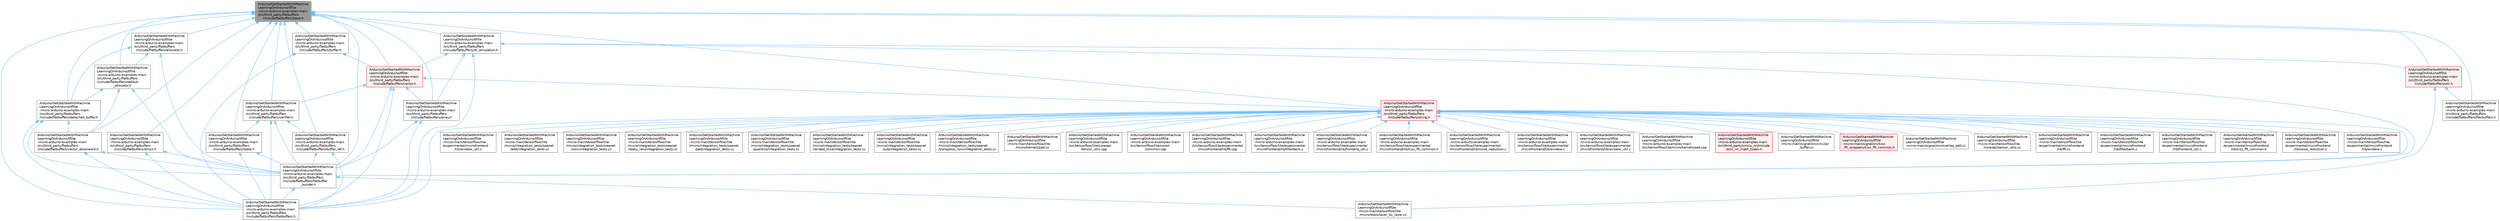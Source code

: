 digraph "Arduino/GetStartedWithMachineLearningOnArduino/tflite-micro-arduino-examples-main/src/third_party/flatbuffers/include/flatbuffers/base.h"
{
 // LATEX_PDF_SIZE
  bgcolor="transparent";
  edge [fontname=Helvetica,fontsize=10,labelfontname=Helvetica,labelfontsize=10];
  node [fontname=Helvetica,fontsize=10,shape=box,height=0.2,width=0.4];
  Node1 [id="Node000001",label="Arduino/GetStartedWithMachine\lLearningOnArduino/tflite\l-micro-arduino-examples-main\l/src/third_party/flatbuffers\l/include/flatbuffers/base.h",height=0.2,width=0.4,color="gray40", fillcolor="grey60", style="filled", fontcolor="black",tooltip=" "];
  Node1 -> Node2 [id="edge1_Node000001_Node000002",dir="back",color="steelblue1",style="solid",tooltip=" "];
  Node2 [id="Node000002",label="Arduino/GetStartedWithMachine\lLearningOnArduino/tflite\l-micro-arduino-examples-main\l/src/third_party/flatbuffers\l/include/flatbuffers/allocator.h",height=0.2,width=0.4,color="grey40", fillcolor="white", style="filled",URL="$allocator_8h.html",tooltip=" "];
  Node2 -> Node3 [id="edge2_Node000002_Node000003",dir="back",color="steelblue1",style="solid",tooltip=" "];
  Node3 [id="Node000003",label="Arduino/GetStartedWithMachine\lLearningOnArduino/tflite\l-micro-arduino-examples-main\l/src/third_party/flatbuffers\l/include/flatbuffers/default\l_allocator.h",height=0.2,width=0.4,color="grey40", fillcolor="white", style="filled",URL="$default__allocator_8h.html",tooltip=" "];
  Node3 -> Node4 [id="edge3_Node000003_Node000004",dir="back",color="steelblue1",style="solid",tooltip=" "];
  Node4 [id="Node000004",label="Arduino/GetStartedWithMachine\lLearningOnArduino/tflite\l-micro-arduino-examples-main\l/src/third_party/flatbuffers\l/include/flatbuffers/detached_buffer.h",height=0.2,width=0.4,color="grey40", fillcolor="white", style="filled",URL="$detached__buffer_8h.html",tooltip=" "];
  Node4 -> Node5 [id="edge4_Node000004_Node000005",dir="back",color="steelblue1",style="solid",tooltip=" "];
  Node5 [id="Node000005",label="Arduino/GetStartedWithMachine\lLearningOnArduino/tflite\l-micro-arduino-examples-main\l/src/third_party/flatbuffers\l/include/flatbuffers/flatbuffer\l_builder.h",height=0.2,width=0.4,color="grey40", fillcolor="white", style="filled",URL="$flatbuffer__builder_8h.html",tooltip=" "];
  Node5 -> Node6 [id="edge5_Node000005_Node000006",dir="back",color="steelblue1",style="solid",tooltip=" "];
  Node6 [id="Node000006",label="Arduino/GetStartedWithMachine\lLearningOnArduino/tflite\l-micro-arduino-examples-main\l/src/third_party/flatbuffers\l/include/flatbuffers/flatbuffers.h",height=0.2,width=0.4,color="grey40", fillcolor="white", style="filled",URL="$_arduino_2_get_started_with_machine_learning_on_arduino_2tflite-micro-arduino-examples-main_2srcd270c8050fc43b4ed99ee8a8df15de22.html",tooltip=" "];
  Node5 -> Node7 [id="edge6_Node000005_Node000007",dir="back",color="steelblue1",style="solid",tooltip=" "];
  Node7 [id="Node000007",label="Arduino/GetStartedWithMachine\lLearningOnArduino/tflite\l-micro-main/tensorflow/lite\l/micro/tools/layer_by_layer.cc",height=0.2,width=0.4,color="grey40", fillcolor="white", style="filled",URL="$layer__by__layer_8cc.html",tooltip=" "];
  Node4 -> Node6 [id="edge7_Node000004_Node000006",dir="back",color="steelblue1",style="solid",tooltip=" "];
  Node4 -> Node8 [id="edge8_Node000004_Node000008",dir="back",color="steelblue1",style="solid",tooltip=" "];
  Node8 [id="Node000008",label="Arduino/GetStartedWithMachine\lLearningOnArduino/tflite\l-micro-arduino-examples-main\l/src/third_party/flatbuffers\l/include/flatbuffers/vector_downward.h",height=0.2,width=0.4,color="grey40", fillcolor="white", style="filled",URL="$vector__downward_8h.html",tooltip=" "];
  Node8 -> Node5 [id="edge9_Node000008_Node000005",dir="back",color="steelblue1",style="solid",tooltip=" "];
  Node8 -> Node6 [id="edge10_Node000008_Node000006",dir="back",color="steelblue1",style="solid",tooltip=" "];
  Node3 -> Node5 [id="edge11_Node000003_Node000005",dir="back",color="steelblue1",style="solid",tooltip=" "];
  Node3 -> Node8 [id="edge12_Node000003_Node000008",dir="back",color="steelblue1",style="solid",tooltip=" "];
  Node2 -> Node4 [id="edge13_Node000002_Node000004",dir="back",color="steelblue1",style="solid",tooltip=" "];
  Node2 -> Node5 [id="edge14_Node000002_Node000005",dir="back",color="steelblue1",style="solid",tooltip=" "];
  Node1 -> Node9 [id="edge15_Node000001_Node000009",dir="back",color="steelblue1",style="solid",tooltip=" "];
  Node9 [id="Node000009",label="Arduino/GetStartedWithMachine\lLearningOnArduino/tflite\l-micro-arduino-examples-main\l/src/third_party/flatbuffers\l/include/flatbuffers/array.h",height=0.2,width=0.4,color="grey40", fillcolor="white", style="filled",URL="$tflite-micro-arduino-examples-main_2src_2third__party_2flatbuffers_2include_2flatbuffers_2array_8h.html",tooltip=" "];
  Node9 -> Node5 [id="edge16_Node000009_Node000005",dir="back",color="steelblue1",style="solid",tooltip=" "];
  Node9 -> Node6 [id="edge17_Node000009_Node000006",dir="back",color="steelblue1",style="solid",tooltip=" "];
  Node1 -> Node10 [id="edge18_Node000001_Node000010",dir="back",color="steelblue1",style="solid",tooltip=" "];
  Node10 [id="Node000010",label="Arduino/GetStartedWithMachine\lLearningOnArduino/tflite\l-micro-arduino-examples-main\l/src/third_party/flatbuffers\l/include/flatbuffers/buffer.h",height=0.2,width=0.4,color="grey40", fillcolor="white", style="filled",URL="$buffer_8h.html",tooltip=" "];
  Node10 -> Node6 [id="edge19_Node000010_Node000006",dir="back",color="steelblue1",style="solid",tooltip=" "];
  Node10 -> Node11 [id="edge20_Node000010_Node000011",dir="back",color="steelblue1",style="solid",tooltip=" "];
  Node11 [id="Node000011",label="Arduino/GetStartedWithMachine\lLearningOnArduino/tflite\l-micro-arduino-examples-main\l/src/third_party/flatbuffers\l/include/flatbuffers/vector.h",height=0.2,width=0.4,color="red", fillcolor="#FFF0F0", style="filled",URL="$vector_8h.html",tooltip=" "];
  Node11 -> Node9 [id="edge21_Node000011_Node000009",dir="back",color="steelblue1",style="solid",tooltip=" "];
  Node11 -> Node5 [id="edge22_Node000011_Node000005",dir="back",color="steelblue1",style="solid",tooltip=" "];
  Node11 -> Node6 [id="edge23_Node000011_Node000006",dir="back",color="steelblue1",style="solid",tooltip=" "];
  Node11 -> Node12 [id="edge24_Node000011_Node000012",dir="back",color="steelblue1",style="solid",tooltip=" "];
  Node12 [id="Node000012",label="Arduino/GetStartedWithMachine\lLearningOnArduino/tflite\l-micro-arduino-examples-main\l/src/third_party/flatbuffers\l/include/flatbuffers/string.h",height=0.2,width=0.4,color="red", fillcolor="#FFF0F0", style="filled",URL="$string_8h.html",tooltip=" "];
  Node12 -> Node13 [id="edge25_Node000012_Node000013",dir="back",color="steelblue1",style="solid",tooltip=" "];
  Node13 [id="Node000013",label="Arduino/GetStartedWithMachine\lLearningOnArduino/tflite\l-micro-arduino-examples-main\l/src/tensorflow/lite/core/api\l/tensor_utils.cpp",height=0.2,width=0.4,color="grey40", fillcolor="white", style="filled",URL="$_arduino_2_get_started_with_machine_learning_on_arduino_2tflite-micro-arduino-examples-main_2src20b4ee89c36b5617cd02fcae486a30b4.html",tooltip=" "];
  Node12 -> Node14 [id="edge26_Node000012_Node000014",dir="back",color="steelblue1",style="solid",tooltip=" "];
  Node14 [id="Node000014",label="Arduino/GetStartedWithMachine\lLearningOnArduino/tflite\l-micro-arduino-examples-main\l/src/tensorflow/lite/core/c\l/common.cpp",height=0.2,width=0.4,color="grey40", fillcolor="white", style="filled",URL="$_arduino_2_get_started_with_machine_learning_on_arduino_2tflite-micro-arduino-examples-main_2src9f4d0a6cf655853dd88e1df27e645f69.html",tooltip=" "];
  Node12 -> Node15 [id="edge27_Node000012_Node000015",dir="back",color="steelblue1",style="solid",tooltip=" "];
  Node15 [id="Node000015",label="Arduino/GetStartedWithMachine\lLearningOnArduino/tflite\l-micro-arduino-examples-main\l/src/tensorflow/lite/experimental\l/microfrontend/lib/fft.cpp",height=0.2,width=0.4,color="grey40", fillcolor="white", style="filled",URL="$fft_8cpp.html",tooltip=" "];
  Node12 -> Node16 [id="edge28_Node000012_Node000016",dir="back",color="steelblue1",style="solid",tooltip=" "];
  Node16 [id="Node000016",label="Arduino/GetStartedWithMachine\lLearningOnArduino/tflite\l-micro-arduino-examples-main\l/src/tensorflow/lite/experimental\l/microfrontend/lib/filterbank.c",height=0.2,width=0.4,color="grey40", fillcolor="white", style="filled",URL="$tflite-micro-arduino-examples-main_2src_2tensorflow_2lite_2experimental_2microfrontend_2lib_2filterbank_8c.html",tooltip=" "];
  Node12 -> Node17 [id="edge29_Node000012_Node000017",dir="back",color="steelblue1",style="solid",tooltip=" "];
  Node17 [id="Node000017",label="Arduino/GetStartedWithMachine\lLearningOnArduino/tflite\l-micro-arduino-examples-main\l/src/tensorflow/lite/experimental\l/microfrontend/lib/frontend_util.c",height=0.2,width=0.4,color="grey40", fillcolor="white", style="filled",URL="$tflite-micro-arduino-examples-main_2src_2tensorflow_2lite_2experimental_2microfrontend_2lib_2frontend__util_8c.html",tooltip=" "];
  Node12 -> Node18 [id="edge30_Node000012_Node000018",dir="back",color="steelblue1",style="solid",tooltip=" "];
  Node18 [id="Node000018",label="Arduino/GetStartedWithMachine\lLearningOnArduino/tflite\l-micro-arduino-examples-main\l/src/tensorflow/lite/experimental\l/microfrontend/lib/kiss_fft_common.h",height=0.2,width=0.4,color="grey40", fillcolor="white", style="filled",URL="$tflite-micro-arduino-examples-main_2src_2tensorflow_2lite_2experimental_2microfrontend_2lib_2kiss__fft__common_8h.html",tooltip=" "];
  Node12 -> Node19 [id="edge31_Node000012_Node000019",dir="back",color="steelblue1",style="solid",tooltip=" "];
  Node19 [id="Node000019",label="Arduino/GetStartedWithMachine\lLearningOnArduino/tflite\l-micro-arduino-examples-main\l/src/tensorflow/lite/experimental\l/microfrontend/lib/noise_reduction.c",height=0.2,width=0.4,color="grey40", fillcolor="white", style="filled",URL="$tflite-micro-arduino-examples-main_2src_2tensorflow_2lite_2experimental_2microfrontend_2lib_2noise__reduction_8c.html",tooltip=" "];
  Node12 -> Node20 [id="edge32_Node000012_Node000020",dir="back",color="steelblue1",style="solid",tooltip=" "];
  Node20 [id="Node000020",label="Arduino/GetStartedWithMachine\lLearningOnArduino/tflite\l-micro-arduino-examples-main\l/src/tensorflow/lite/experimental\l/microfrontend/lib/window.c",height=0.2,width=0.4,color="grey40", fillcolor="white", style="filled",URL="$tflite-micro-arduino-examples-main_2src_2tensorflow_2lite_2experimental_2microfrontend_2lib_2window_8c.html",tooltip=" "];
  Node12 -> Node21 [id="edge33_Node000012_Node000021",dir="back",color="steelblue1",style="solid",tooltip=" "];
  Node21 [id="Node000021",label="Arduino/GetStartedWithMachine\lLearningOnArduino/tflite\l-micro-arduino-examples-main\l/src/tensorflow/lite/experimental\l/microfrontend/lib/window_util.c",height=0.2,width=0.4,color="grey40", fillcolor="white", style="filled",URL="$tflite-micro-arduino-examples-main_2src_2tensorflow_2lite_2experimental_2microfrontend_2lib_2window__util_8c.html",tooltip=" "];
  Node12 -> Node22 [id="edge34_Node000012_Node000022",dir="back",color="steelblue1",style="solid",tooltip=" "];
  Node22 [id="Node000022",label="Arduino/GetStartedWithMachine\lLearningOnArduino/tflite\l-micro-arduino-examples-main\l/src/tensorflow/lite/micro/kernels/pad.cpp",height=0.2,width=0.4,color="grey40", fillcolor="white", style="filled",URL="$_arduino_2_get_started_with_machine_learning_on_arduino_2tflite-micro-arduino-examples-main_2srce67da92963bce2b2b92319303d4a473e.html",tooltip=" "];
  Node12 -> Node23 [id="edge35_Node000012_Node000023",dir="back",color="steelblue1",style="solid",tooltip=" "];
  Node23 [id="Node000023",label="Arduino/GetStartedWithMachine\lLearningOnArduino/tflite\l-micro-arduino-examples-main\l/src/third_party/cmsis_nn/Include\l/arm_nn_math_types.h",height=0.2,width=0.4,color="red", fillcolor="#FFF0F0", style="filled",URL="$_arduino_2_get_started_with_machine_learning_on_arduino_2tflite-micro-arduino-examples-main_2src94b17e0c9eb159f6604b7500918c7321.html",tooltip=" "];
  Node12 -> Node5 [id="edge36_Node000012_Node000005",dir="back",color="steelblue1",style="solid",tooltip=" "];
  Node12 -> Node6 [id="edge37_Node000012_Node000006",dir="back",color="steelblue1",style="solid",tooltip=" "];
  Node12 -> Node89 [id="edge38_Node000012_Node000089",dir="back",color="steelblue1",style="solid",tooltip=" "];
  Node89 [id="Node000089",label="Arduino/GetStartedWithMachine\lLearningOnArduino/tflite\l-micro-main/signal/src/circular\l_buffer.cc",height=0.2,width=0.4,color="grey40", fillcolor="white", style="filled",URL="$signal_2src_2circular__buffer_8cc.html",tooltip=" "];
  Node12 -> Node90 [id="edge39_Node000012_Node000090",dir="back",color="steelblue1",style="solid",tooltip=" "];
  Node90 [id="Node000090",label="Arduino/GetStartedWithMachine\lLearningOnArduino/tflite\l-micro-main/signal/src/kiss\l_fft_wrappers/kiss_fft_common.h",height=0.2,width=0.4,color="red", fillcolor="#FFF0F0", style="filled",URL="$tflite-micro-main_2signal_2src_2kiss__fft__wrappers_2kiss__fft__common_8h.html",tooltip=" "];
  Node12 -> Node103 [id="edge40_Node000012_Node000103",dir="back",color="steelblue1",style="solid",tooltip=" "];
  Node103 [id="Node000103",label="Arduino/GetStartedWithMachine\lLearningOnArduino/tflite\l-micro-main/signal/src/overlap_add.cc",height=0.2,width=0.4,color="grey40", fillcolor="white", style="filled",URL="$src_2overlap__add_8cc.html",tooltip=" "];
  Node12 -> Node104 [id="edge41_Node000012_Node000104",dir="back",color="steelblue1",style="solid",tooltip=" "];
  Node104 [id="Node000104",label="Arduino/GetStartedWithMachine\lLearningOnArduino/tflite\l-micro-main/tensorflow/lite\l/core/api/tensor_utils.cc",height=0.2,width=0.4,color="grey40", fillcolor="white", style="filled",URL="$core_2api_2tensor__utils_8cc.html",tooltip=" "];
  Node12 -> Node105 [id="edge42_Node000012_Node000105",dir="back",color="steelblue1",style="solid",tooltip=" "];
  Node105 [id="Node000105",label="Arduino/GetStartedWithMachine\lLearningOnArduino/tflite\l-micro-main/tensorflow/lite\l/experimental/microfrontend\l/lib/fft.cc",height=0.2,width=0.4,color="grey40", fillcolor="white", style="filled",URL="$fft_8cc.html",tooltip=" "];
  Node12 -> Node106 [id="edge43_Node000012_Node000106",dir="back",color="steelblue1",style="solid",tooltip=" "];
  Node106 [id="Node000106",label="Arduino/GetStartedWithMachine\lLearningOnArduino/tflite\l-micro-main/tensorflow/lite\l/experimental/microfrontend\l/lib/filterbank.c",height=0.2,width=0.4,color="grey40", fillcolor="white", style="filled",URL="$tflite-micro-main_2tensorflow_2lite_2experimental_2microfrontend_2lib_2filterbank_8c.html",tooltip=" "];
  Node12 -> Node107 [id="edge44_Node000012_Node000107",dir="back",color="steelblue1",style="solid",tooltip=" "];
  Node107 [id="Node000107",label="Arduino/GetStartedWithMachine\lLearningOnArduino/tflite\l-micro-main/tensorflow/lite\l/experimental/microfrontend\l/lib/frontend_util.c",height=0.2,width=0.4,color="grey40", fillcolor="white", style="filled",URL="$tflite-micro-main_2tensorflow_2lite_2experimental_2microfrontend_2lib_2frontend__util_8c.html",tooltip=" "];
  Node12 -> Node108 [id="edge45_Node000012_Node000108",dir="back",color="steelblue1",style="solid",tooltip=" "];
  Node108 [id="Node000108",label="Arduino/GetStartedWithMachine\lLearningOnArduino/tflite\l-micro-main/tensorflow/lite\l/experimental/microfrontend\l/lib/kiss_fft_common.h",height=0.2,width=0.4,color="grey40", fillcolor="white", style="filled",URL="$tflite-micro-main_2tensorflow_2lite_2experimental_2microfrontend_2lib_2kiss__fft__common_8h.html",tooltip=" "];
  Node12 -> Node109 [id="edge46_Node000012_Node000109",dir="back",color="steelblue1",style="solid",tooltip=" "];
  Node109 [id="Node000109",label="Arduino/GetStartedWithMachine\lLearningOnArduino/tflite\l-micro-main/tensorflow/lite\l/experimental/microfrontend\l/lib/noise_reduction.c",height=0.2,width=0.4,color="grey40", fillcolor="white", style="filled",URL="$tflite-micro-main_2tensorflow_2lite_2experimental_2microfrontend_2lib_2noise__reduction_8c.html",tooltip=" "];
  Node12 -> Node110 [id="edge47_Node000012_Node000110",dir="back",color="steelblue1",style="solid",tooltip=" "];
  Node110 [id="Node000110",label="Arduino/GetStartedWithMachine\lLearningOnArduino/tflite\l-micro-main/tensorflow/lite\l/experimental/microfrontend\l/lib/window.c",height=0.2,width=0.4,color="grey40", fillcolor="white", style="filled",URL="$tflite-micro-main_2tensorflow_2lite_2experimental_2microfrontend_2lib_2window_8c.html",tooltip=" "];
  Node12 -> Node111 [id="edge48_Node000012_Node000111",dir="back",color="steelblue1",style="solid",tooltip=" "];
  Node111 [id="Node000111",label="Arduino/GetStartedWithMachine\lLearningOnArduino/tflite\l-micro-main/tensorflow/lite\l/experimental/microfrontend\l/lib/window_util.c",height=0.2,width=0.4,color="grey40", fillcolor="white", style="filled",URL="$tflite-micro-main_2tensorflow_2lite_2experimental_2microfrontend_2lib_2window__util_8c.html",tooltip=" "];
  Node12 -> Node112 [id="edge49_Node000012_Node000112",dir="back",color="steelblue1",style="solid",tooltip=" "];
  Node112 [id="Node000112",label="Arduino/GetStartedWithMachine\lLearningOnArduino/tflite\l-micro-main/tensorflow/lite\l/micro/integration_tests/seanet\l/add/integration_tests.cc",height=0.2,width=0.4,color="grey40", fillcolor="white", style="filled",URL="$add_2integration__tests_8cc.html",tooltip=" "];
  Node12 -> Node113 [id="edge50_Node000012_Node000113",dir="back",color="steelblue1",style="solid",tooltip=" "];
  Node113 [id="Node000113",label="Arduino/GetStartedWithMachine\lLearningOnArduino/tflite\l-micro-main/tensorflow/lite\l/micro/integration_tests/seanet\l/conv/integration_tests.cc",height=0.2,width=0.4,color="grey40", fillcolor="white", style="filled",URL="$conv_2integration__tests_8cc.html",tooltip=" "];
  Node12 -> Node114 [id="edge51_Node000012_Node000114",dir="back",color="steelblue1",style="solid",tooltip=" "];
  Node114 [id="Node000114",label="Arduino/GetStartedWithMachine\lLearningOnArduino/tflite\l-micro-main/tensorflow/lite\l/micro/integration_tests/seanet\l/leaky_relu/integration_tests.cc",height=0.2,width=0.4,color="grey40", fillcolor="white", style="filled",URL="$leaky__relu_2integration__tests_8cc.html",tooltip=" "];
  Node12 -> Node115 [id="edge52_Node000012_Node000115",dir="back",color="steelblue1",style="solid",tooltip=" "];
  Node115 [id="Node000115",label="Arduino/GetStartedWithMachine\lLearningOnArduino/tflite\l-micro-main/tensorflow/lite\l/micro/integration_tests/seanet\l/pad/integration_tests.cc",height=0.2,width=0.4,color="grey40", fillcolor="white", style="filled",URL="$pad_2integration__tests_8cc.html",tooltip=" "];
  Node12 -> Node116 [id="edge53_Node000012_Node000116",dir="back",color="steelblue1",style="solid",tooltip=" "];
  Node116 [id="Node000116",label="Arduino/GetStartedWithMachine\lLearningOnArduino/tflite\l-micro-main/tensorflow/lite\l/micro/integration_tests/seanet\l/quantize/integration_tests.cc",height=0.2,width=0.4,color="grey40", fillcolor="white", style="filled",URL="$quantize_2integration__tests_8cc.html",tooltip=" "];
  Node12 -> Node117 [id="edge54_Node000012_Node000117",dir="back",color="steelblue1",style="solid",tooltip=" "];
  Node117 [id="Node000117",label="Arduino/GetStartedWithMachine\lLearningOnArduino/tflite\l-micro-main/tensorflow/lite\l/micro/integration_tests/seanet\l/strided_slice/integration_tests.cc",height=0.2,width=0.4,color="grey40", fillcolor="white", style="filled",URL="$strided__slice_2integration__tests_8cc.html",tooltip=" "];
  Node12 -> Node118 [id="edge55_Node000012_Node000118",dir="back",color="steelblue1",style="solid",tooltip=" "];
  Node118 [id="Node000118",label="Arduino/GetStartedWithMachine\lLearningOnArduino/tflite\l-micro-main/tensorflow/lite\l/micro/integration_tests/seanet\l/sub/integration_tests.cc",height=0.2,width=0.4,color="grey40", fillcolor="white", style="filled",URL="$sub_2integration__tests_8cc.html",tooltip=" "];
  Node12 -> Node119 [id="edge56_Node000012_Node000119",dir="back",color="steelblue1",style="solid",tooltip=" "];
  Node119 [id="Node000119",label="Arduino/GetStartedWithMachine\lLearningOnArduino/tflite\l-micro-main/tensorflow/lite\l/micro/integration_tests/seanet\l/transpose_conv/integration_tests.cc",height=0.2,width=0.4,color="grey40", fillcolor="white", style="filled",URL="$transpose__conv_2integration__tests_8cc.html",tooltip=" "];
  Node12 -> Node120 [id="edge57_Node000012_Node000120",dir="back",color="steelblue1",style="solid",tooltip=" "];
  Node120 [id="Node000120",label="Arduino/GetStartedWithMachine\lLearningOnArduino/tflite\l-micro-main/tensorflow/lite\l/micro/kernels/pad.cc",height=0.2,width=0.4,color="grey40", fillcolor="white", style="filled",URL="$pad_8cc.html",tooltip=" "];
  Node11 -> Node263 [id="edge58_Node000011_Node000263",dir="back",color="steelblue1",style="solid",tooltip=" "];
  Node263 [id="Node000263",label="Arduino/GetStartedWithMachine\lLearningOnArduino/tflite\l-micro-arduino-examples-main\l/src/third_party/flatbuffers\l/include/flatbuffers/verifier.h",height=0.2,width=0.4,color="grey40", fillcolor="white", style="filled",URL="$verifier_8h.html",tooltip=" "];
  Node263 -> Node264 [id="edge59_Node000263_Node000264",dir="back",color="steelblue1",style="solid",tooltip=" "];
  Node264 [id="Node000264",label="Arduino/GetStartedWithMachine\lLearningOnArduino/tflite\l-micro-arduino-examples-main\l/src/third_party/flatbuffers\l/include/flatbuffers/buffer_ref.h",height=0.2,width=0.4,color="grey40", fillcolor="white", style="filled",URL="$buffer__ref_8h.html",tooltip=" "];
  Node264 -> Node5 [id="edge60_Node000264_Node000005",dir="back",color="steelblue1",style="solid",tooltip=" "];
  Node264 -> Node6 [id="edge61_Node000264_Node000006",dir="back",color="steelblue1",style="solid",tooltip=" "];
  Node263 -> Node5 [id="edge62_Node000263_Node000005",dir="back",color="steelblue1",style="solid",tooltip=" "];
  Node263 -> Node6 [id="edge63_Node000263_Node000006",dir="back",color="steelblue1",style="solid",tooltip=" "];
  Node263 -> Node265 [id="edge64_Node000263_Node000265",dir="back",color="steelblue1",style="solid",tooltip=" "];
  Node265 [id="Node000265",label="Arduino/GetStartedWithMachine\lLearningOnArduino/tflite\l-micro-arduino-examples-main\l/src/third_party/flatbuffers\l/include/flatbuffers/table.h",height=0.2,width=0.4,color="grey40", fillcolor="white", style="filled",URL="$table_8h.html",tooltip=" "];
  Node265 -> Node5 [id="edge65_Node000265_Node000005",dir="back",color="steelblue1",style="solid",tooltip=" "];
  Node265 -> Node6 [id="edge66_Node000265_Node000006",dir="back",color="steelblue1",style="solid",tooltip=" "];
  Node1 -> Node264 [id="edge67_Node000001_Node000264",dir="back",color="steelblue1",style="solid",tooltip=" "];
  Node1 -> Node3 [id="edge68_Node000001_Node000003",dir="back",color="steelblue1",style="solid",tooltip=" "];
  Node1 -> Node4 [id="edge69_Node000001_Node000004",dir="back",color="steelblue1",style="solid",tooltip=" "];
  Node1 -> Node5 [id="edge70_Node000001_Node000005",dir="back",color="steelblue1",style="solid",tooltip=" "];
  Node1 -> Node6 [id="edge71_Node000001_Node000006",dir="back",color="steelblue1",style="solid",tooltip=" "];
  Node1 -> Node267 [id="edge72_Node000001_Node000267",dir="back",color="steelblue1",style="solid",tooltip=" "];
  Node267 [id="Node000267",label="Arduino/GetStartedWithMachine\lLearningOnArduino/tflite\l-micro-arduino-examples-main\l/src/third_party/flatbuffers\l/include/flatbuffers/flexbuffers.h",height=0.2,width=0.4,color="grey40", fillcolor="white", style="filled",URL="$_arduino_2_get_started_with_machine_learning_on_arduino_2tflite-micro-arduino-examples-main_2srcfa992099a98c6e0ba9c7aff80f2b2ce2.html",tooltip=" "];
  Node1 -> Node268 [id="edge73_Node000001_Node000268",dir="back",color="steelblue1",style="solid",tooltip=" "];
  Node268 [id="Node000268",label="Arduino/GetStartedWithMachine\lLearningOnArduino/tflite\l-micro-arduino-examples-main\l/src/third_party/flatbuffers\l/include/flatbuffers/stl_emulation.h",height=0.2,width=0.4,color="grey40", fillcolor="white", style="filled",URL="$stl__emulation_8h.html",tooltip=" "];
  Node268 -> Node9 [id="edge74_Node000268_Node000009",dir="back",color="steelblue1",style="solid",tooltip=" "];
  Node268 -> Node5 [id="edge75_Node000268_Node000005",dir="back",color="steelblue1",style="solid",tooltip=" "];
  Node268 -> Node6 [id="edge76_Node000268_Node000006",dir="back",color="steelblue1",style="solid",tooltip=" "];
  Node268 -> Node269 [id="edge77_Node000268_Node000269",dir="back",color="steelblue1",style="solid",tooltip=" "];
  Node269 [id="Node000269",label="Arduino/GetStartedWithMachine\lLearningOnArduino/tflite\l-micro-arduino-examples-main\l/src/third_party/flatbuffers\l/include/flatbuffers/util.h",height=0.2,width=0.4,color="red", fillcolor="#FFF0F0", style="filled",URL="$util_8h.html",tooltip=" "];
  Node269 -> Node267 [id="edge78_Node000269_Node000267",dir="back",color="steelblue1",style="solid",tooltip=" "];
  Node269 -> Node7 [id="edge79_Node000269_Node000007",dir="back",color="steelblue1",style="solid",tooltip=" "];
  Node268 -> Node11 [id="edge80_Node000268_Node000011",dir="back",color="steelblue1",style="solid",tooltip=" "];
  Node1 -> Node12 [id="edge81_Node000001_Node000012",dir="back",color="steelblue1",style="solid",tooltip=" "];
  Node1 -> Node274 [id="edge82_Node000001_Node000274",dir="back",color="steelblue1",style="solid",tooltip=" "];
  Node274 [id="Node000274",label="Arduino/GetStartedWithMachine\lLearningOnArduino/tflite\l-micro-arduino-examples-main\l/src/third_party/flatbuffers\l/include/flatbuffers/struct.h",height=0.2,width=0.4,color="grey40", fillcolor="white", style="filled",URL="$struct_8h.html",tooltip=" "];
  Node274 -> Node5 [id="edge83_Node000274_Node000005",dir="back",color="steelblue1",style="solid",tooltip=" "];
  Node274 -> Node6 [id="edge84_Node000274_Node000006",dir="back",color="steelblue1",style="solid",tooltip=" "];
  Node1 -> Node265 [id="edge85_Node000001_Node000265",dir="back",color="steelblue1",style="solid",tooltip=" "];
  Node1 -> Node269 [id="edge86_Node000001_Node000269",dir="back",color="steelblue1",style="solid",tooltip=" "];
  Node1 -> Node11 [id="edge87_Node000001_Node000011",dir="back",color="steelblue1",style="solid",tooltip=" "];
  Node1 -> Node8 [id="edge88_Node000001_Node000008",dir="back",color="steelblue1",style="solid",tooltip=" "];
  Node1 -> Node263 [id="edge89_Node000001_Node000263",dir="back",color="steelblue1",style="solid",tooltip=" "];
}

